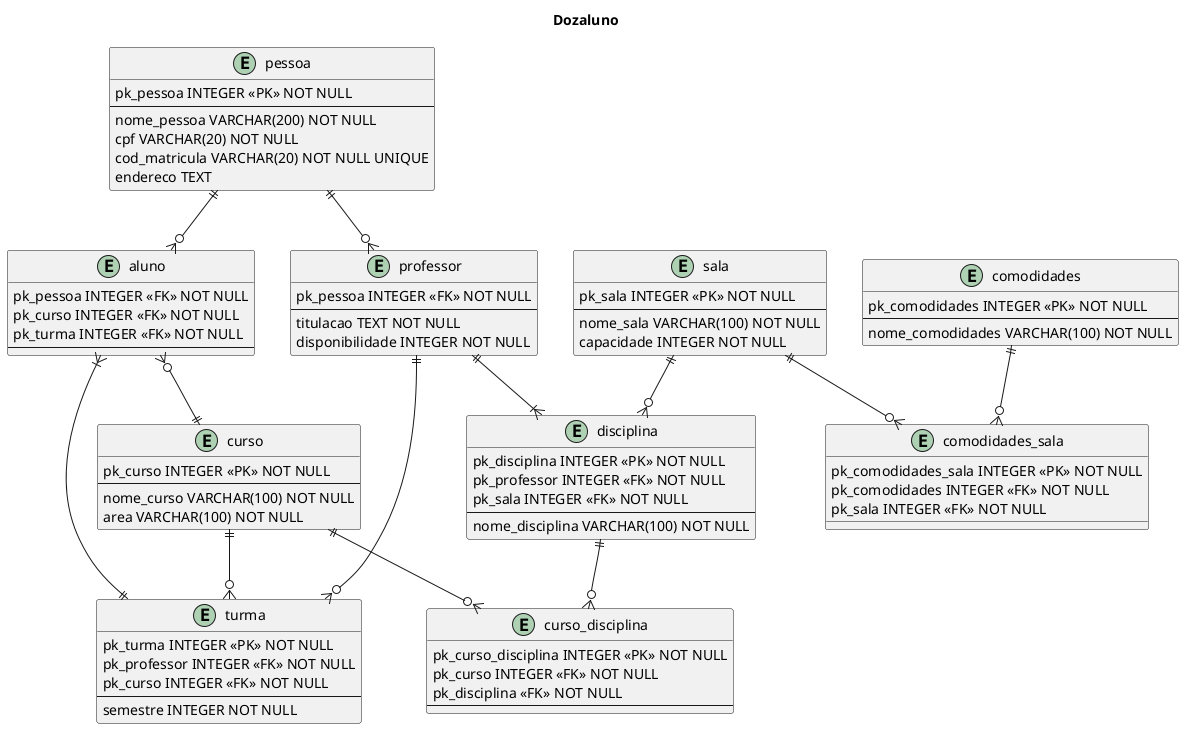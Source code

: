 @startuml Dozaluno

title Dozaluno

entity pessoa{
    pk_pessoa INTEGER <<PK>> NOT NULL
    --
    nome_pessoa VARCHAR(200) NOT NULL
    cpf VARCHAR(20) NOT NULL
    cod_matricula VARCHAR(20) NOT NULL UNIQUE
    endereco TEXT
}

entity aluno{
    pk_pessoa INTEGER <<FK>> NOT NULL
    pk_curso INTEGER <<FK>> NOT NULL
    pk_turma INTEGER <<FK>> NOT NULL
    --
}

entity professor{
    pk_pessoa INTEGER <<FK>> NOT NULL
    --
    titulacao TEXT NOT NULL
    disponibilidade INTEGER NOT NULL
}

entity curso{
    pk_curso INTEGER <<PK>> NOT NULL
    --
    nome_curso VARCHAR(100) NOT NULL
    area VARCHAR(100) NOT NULL
}

entity disciplina{
    pk_disciplina INTEGER <<PK>> NOT NULL
    pk_professor INTEGER <<FK>> NOT NULL
    pk_sala INTEGER <<FK>> NOT NULL 
    --
    nome_disciplina VARCHAR(100) NOT NULL
}

entity curso_disciplina{
    pk_curso_disciplina INTEGER <<PK>> NOT NULL
    pk_curso INTEGER <<FK>> NOT NULL
    pk_disciplina <<FK>> NOT NULL
    --
}

entity sala{
    pk_sala INTEGER <<PK>> NOT NULL
    --
    nome_sala VARCHAR(100) NOT NULL
    capacidade INTEGER NOT NULL
}

entity turma{
    pk_turma INTEGER <<PK>> NOT NULL
    pk_professor INTEGER <<FK>> NOT NULL
    pk_curso INTEGER <<FK>> NOT NULL
    --
    semestre INTEGER NOT NULL
}

entity comodidades{
    pk_comodidades INTEGER <<PK>> NOT NULL
    --
    nome_comodidades VARCHAR(100) NOT NULL
}

entity comodidades_sala{
    pk_comodidades_sala INTEGER <<PK>> NOT NULL
    pk_comodidades INTEGER <<FK>> NOT NULL
    pk_sala INTEGER <<FK>> NOT NULL
}


pessoa ||--o{ aluno
pessoa ||--o{ professor
aluno }o--|| curso

curso ||--o{ curso_disciplina
disciplina ||--o{ curso_disciplina

comodidades  ||--o{ comodidades_sala
sala ||--o{ comodidades_sala

sala ||--o{ disciplina

professor ||--o{ turma
professor ||--|{ disciplina

aluno }|--|| turma

curso ||--o{ turma

@enduml 